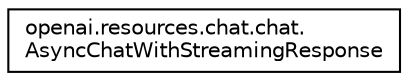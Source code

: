 digraph "Graphical Class Hierarchy"
{
 // LATEX_PDF_SIZE
  edge [fontname="Helvetica",fontsize="10",labelfontname="Helvetica",labelfontsize="10"];
  node [fontname="Helvetica",fontsize="10",shape=record];
  rankdir="LR";
  Node0 [label="openai.resources.chat.chat.\lAsyncChatWithStreamingResponse",height=0.2,width=0.4,color="black", fillcolor="white", style="filled",URL="$classopenai_1_1resources_1_1chat_1_1chat_1_1AsyncChatWithStreamingResponse.html",tooltip=" "];
}

